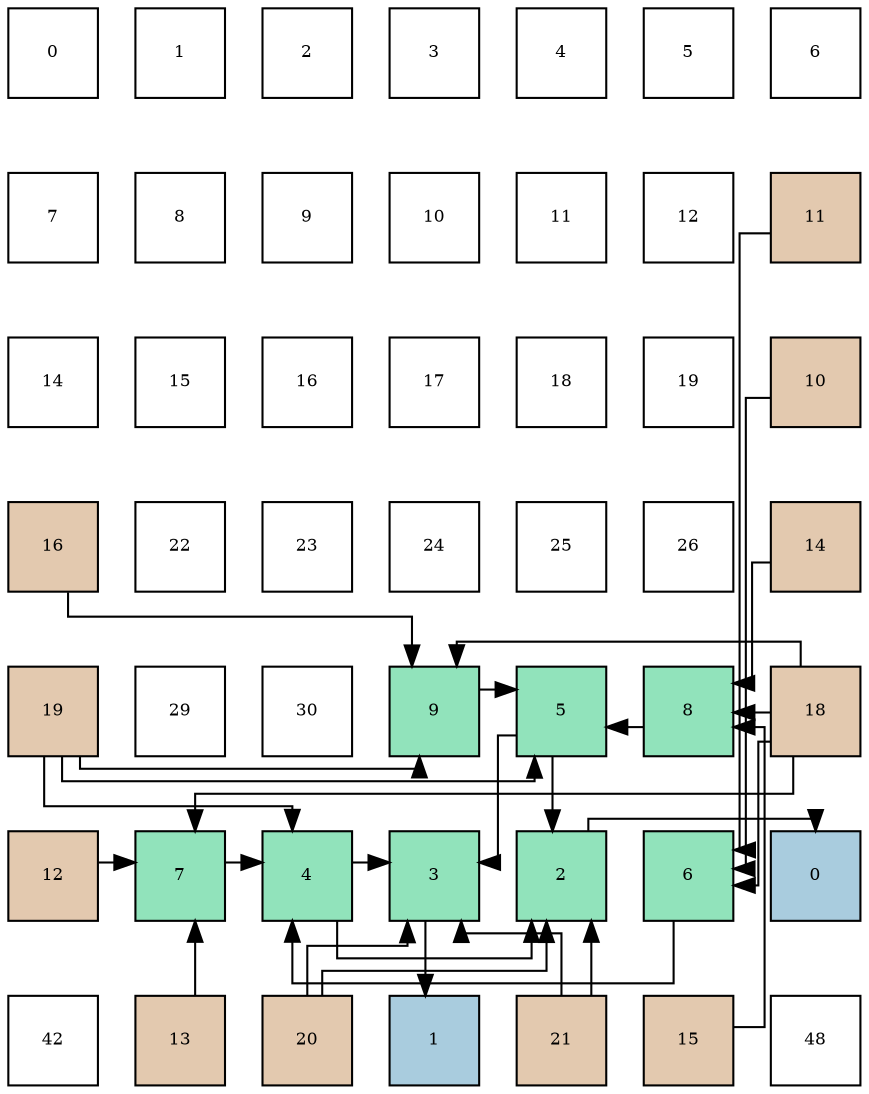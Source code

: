digraph layout{
 rankdir=TB;
 splines=ortho;
 node [style=filled shape=square fixedsize=true width=0.6];
0[label="0", fontsize=8, fillcolor="#ffffff"];
1[label="1", fontsize=8, fillcolor="#ffffff"];
2[label="2", fontsize=8, fillcolor="#ffffff"];
3[label="3", fontsize=8, fillcolor="#ffffff"];
4[label="4", fontsize=8, fillcolor="#ffffff"];
5[label="5", fontsize=8, fillcolor="#ffffff"];
6[label="6", fontsize=8, fillcolor="#ffffff"];
7[label="7", fontsize=8, fillcolor="#ffffff"];
8[label="8", fontsize=8, fillcolor="#ffffff"];
9[label="9", fontsize=8, fillcolor="#ffffff"];
10[label="10", fontsize=8, fillcolor="#ffffff"];
11[label="11", fontsize=8, fillcolor="#ffffff"];
12[label="12", fontsize=8, fillcolor="#ffffff"];
13[label="11", fontsize=8, fillcolor="#e3c9af"];
14[label="14", fontsize=8, fillcolor="#ffffff"];
15[label="15", fontsize=8, fillcolor="#ffffff"];
16[label="16", fontsize=8, fillcolor="#ffffff"];
17[label="17", fontsize=8, fillcolor="#ffffff"];
18[label="18", fontsize=8, fillcolor="#ffffff"];
19[label="19", fontsize=8, fillcolor="#ffffff"];
20[label="10", fontsize=8, fillcolor="#e3c9af"];
21[label="16", fontsize=8, fillcolor="#e3c9af"];
22[label="22", fontsize=8, fillcolor="#ffffff"];
23[label="23", fontsize=8, fillcolor="#ffffff"];
24[label="24", fontsize=8, fillcolor="#ffffff"];
25[label="25", fontsize=8, fillcolor="#ffffff"];
26[label="26", fontsize=8, fillcolor="#ffffff"];
27[label="14", fontsize=8, fillcolor="#e3c9af"];
28[label="19", fontsize=8, fillcolor="#e3c9af"];
29[label="29", fontsize=8, fillcolor="#ffffff"];
30[label="30", fontsize=8, fillcolor="#ffffff"];
31[label="9", fontsize=8, fillcolor="#91e3bb"];
32[label="5", fontsize=8, fillcolor="#91e3bb"];
33[label="8", fontsize=8, fillcolor="#91e3bb"];
34[label="18", fontsize=8, fillcolor="#e3c9af"];
35[label="12", fontsize=8, fillcolor="#e3c9af"];
36[label="7", fontsize=8, fillcolor="#91e3bb"];
37[label="4", fontsize=8, fillcolor="#91e3bb"];
38[label="3", fontsize=8, fillcolor="#91e3bb"];
39[label="2", fontsize=8, fillcolor="#91e3bb"];
40[label="6", fontsize=8, fillcolor="#91e3bb"];
41[label="0", fontsize=8, fillcolor="#a9ccde"];
42[label="42", fontsize=8, fillcolor="#ffffff"];
43[label="13", fontsize=8, fillcolor="#e3c9af"];
44[label="20", fontsize=8, fillcolor="#e3c9af"];
45[label="1", fontsize=8, fillcolor="#a9ccde"];
46[label="21", fontsize=8, fillcolor="#e3c9af"];
47[label="15", fontsize=8, fillcolor="#e3c9af"];
48[label="48", fontsize=8, fillcolor="#ffffff"];
edge [constraint=false, style=vis];39 -> 41;
38 -> 45;
37 -> 39;
37 -> 38;
32 -> 39;
32 -> 38;
40 -> 37;
36 -> 37;
33 -> 32;
31 -> 32;
20 -> 40;
13 -> 40;
35 -> 36;
43 -> 36;
27 -> 33;
47 -> 33;
21 -> 31;
28 -> 31;
34 -> 40;
34 -> 36;
34 -> 33;
34 -> 31;
28 -> 37;
28 -> 32;
44 -> 39;
44 -> 38;
46 -> 39;
46 -> 38;
edge [constraint=true, style=invis];
0 -> 7 -> 14 -> 21 -> 28 -> 35 -> 42;
1 -> 8 -> 15 -> 22 -> 29 -> 36 -> 43;
2 -> 9 -> 16 -> 23 -> 30 -> 37 -> 44;
3 -> 10 -> 17 -> 24 -> 31 -> 38 -> 45;
4 -> 11 -> 18 -> 25 -> 32 -> 39 -> 46;
5 -> 12 -> 19 -> 26 -> 33 -> 40 -> 47;
6 -> 13 -> 20 -> 27 -> 34 -> 41 -> 48;
rank = same {0 -> 1 -> 2 -> 3 -> 4 -> 5 -> 6};
rank = same {7 -> 8 -> 9 -> 10 -> 11 -> 12 -> 13};
rank = same {14 -> 15 -> 16 -> 17 -> 18 -> 19 -> 20};
rank = same {21 -> 22 -> 23 -> 24 -> 25 -> 26 -> 27};
rank = same {28 -> 29 -> 30 -> 31 -> 32 -> 33 -> 34};
rank = same {35 -> 36 -> 37 -> 38 -> 39 -> 40 -> 41};
rank = same {42 -> 43 -> 44 -> 45 -> 46 -> 47 -> 48};
}